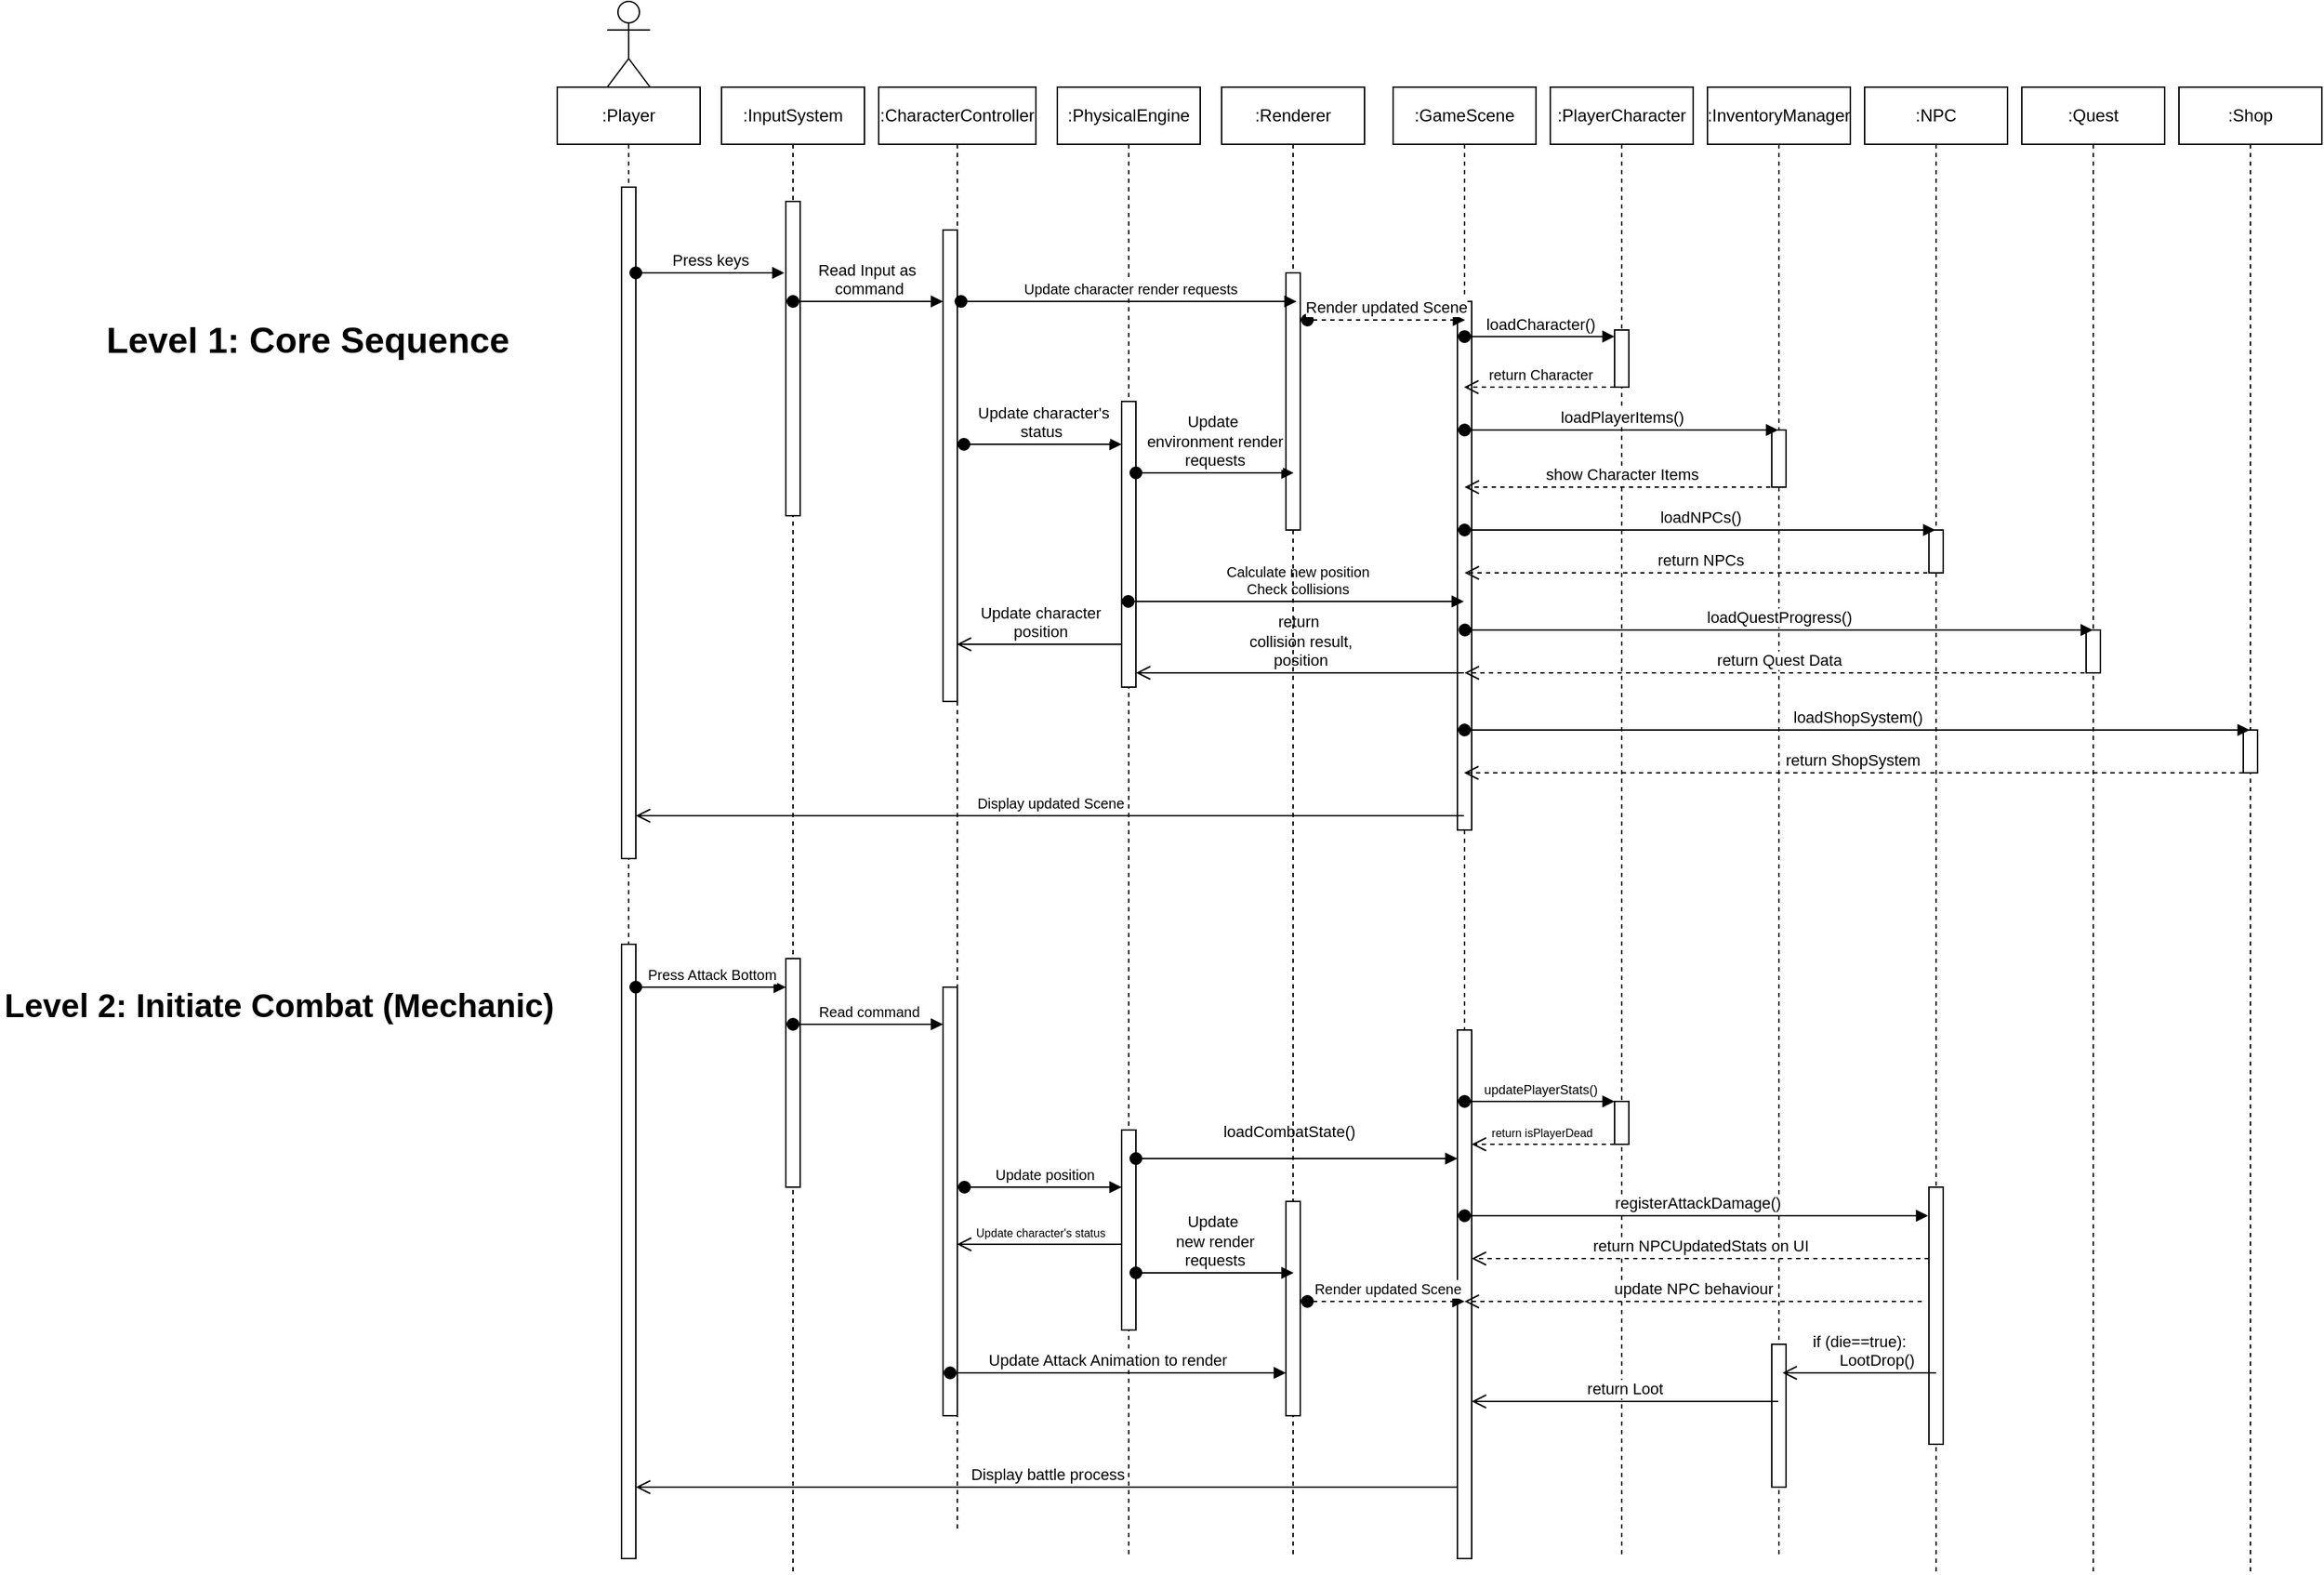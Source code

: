 <mxfile version="24.7.17">
  <diagram name="Page-1" id="2YBvvXClWsGukQMizWep">
    <mxGraphModel dx="2071" dy="1825" grid="1" gridSize="10" guides="1" tooltips="1" connect="1" arrows="1" fold="1" page="1" pageScale="1" pageWidth="850" pageHeight="1100" math="0" shadow="0">
      <root>
        <mxCell id="0" />
        <mxCell id="1" parent="0" />
        <mxCell id="aM9ryv3xv72pqoxQDRHE-1" value=":Player" style="shape=umlLifeline;perimeter=lifelinePerimeter;whiteSpace=wrap;html=1;container=0;dropTarget=0;collapsible=0;recursiveResize=0;outlineConnect=0;portConstraint=eastwest;newEdgeStyle={&quot;edgeStyle&quot;:&quot;elbowEdgeStyle&quot;,&quot;elbow&quot;:&quot;vertical&quot;,&quot;curved&quot;:0,&quot;rounded&quot;:0};" parent="1" vertex="1">
          <mxGeometry x="75" y="40" width="100" height="1030" as="geometry" />
        </mxCell>
        <mxCell id="aM9ryv3xv72pqoxQDRHE-2" value="" style="html=1;points=[];perimeter=orthogonalPerimeter;outlineConnect=0;targetShapes=umlLifeline;portConstraint=eastwest;newEdgeStyle={&quot;edgeStyle&quot;:&quot;elbowEdgeStyle&quot;,&quot;elbow&quot;:&quot;vertical&quot;,&quot;curved&quot;:0,&quot;rounded&quot;:0};" parent="aM9ryv3xv72pqoxQDRHE-1" vertex="1">
          <mxGeometry x="45" y="70" width="10" height="470" as="geometry" />
        </mxCell>
        <mxCell id="NbdB4iv307cXWrZ16x_9-138" value="" style="html=1;points=[];perimeter=orthogonalPerimeter;outlineConnect=0;targetShapes=umlLifeline;portConstraint=eastwest;newEdgeStyle={&quot;edgeStyle&quot;:&quot;elbowEdgeStyle&quot;,&quot;elbow&quot;:&quot;vertical&quot;,&quot;curved&quot;:0,&quot;rounded&quot;:0};" parent="aM9ryv3xv72pqoxQDRHE-1" vertex="1">
          <mxGeometry x="45" y="600" width="10" height="430" as="geometry" />
        </mxCell>
        <mxCell id="aM9ryv3xv72pqoxQDRHE-5" value=":InputSystem" style="shape=umlLifeline;perimeter=lifelinePerimeter;whiteSpace=wrap;html=1;container=0;dropTarget=0;collapsible=0;recursiveResize=0;outlineConnect=0;portConstraint=eastwest;newEdgeStyle={&quot;edgeStyle&quot;:&quot;elbowEdgeStyle&quot;,&quot;elbow&quot;:&quot;vertical&quot;,&quot;curved&quot;:0,&quot;rounded&quot;:0};" parent="1" vertex="1">
          <mxGeometry x="190" y="40" width="100" height="1040" as="geometry" />
        </mxCell>
        <mxCell id="aM9ryv3xv72pqoxQDRHE-6" value="" style="html=1;points=[];perimeter=orthogonalPerimeter;outlineConnect=0;targetShapes=umlLifeline;portConstraint=eastwest;newEdgeStyle={&quot;edgeStyle&quot;:&quot;elbowEdgeStyle&quot;,&quot;elbow&quot;:&quot;vertical&quot;,&quot;curved&quot;:0,&quot;rounded&quot;:0};" parent="aM9ryv3xv72pqoxQDRHE-5" vertex="1">
          <mxGeometry x="45" y="80" width="10" height="220" as="geometry" />
        </mxCell>
        <mxCell id="NbdB4iv307cXWrZ16x_9-139" value="" style="html=1;points=[];perimeter=orthogonalPerimeter;outlineConnect=0;targetShapes=umlLifeline;portConstraint=eastwest;newEdgeStyle={&quot;edgeStyle&quot;:&quot;elbowEdgeStyle&quot;,&quot;elbow&quot;:&quot;vertical&quot;,&quot;curved&quot;:0,&quot;rounded&quot;:0};" parent="aM9ryv3xv72pqoxQDRHE-5" vertex="1">
          <mxGeometry x="45" y="610" width="10" height="160" as="geometry" />
        </mxCell>
        <mxCell id="aM9ryv3xv72pqoxQDRHE-7" value="Press keys" style="html=1;verticalAlign=bottom;endArrow=block;edgeStyle=elbowEdgeStyle;elbow=vertical;curved=0;rounded=0;startArrow=oval;startFill=1;targetPerimeterSpacing=1;sourcePerimeterSpacing=0;endSize=6;startSize=8;" parent="1" edge="1">
          <mxGeometry relative="1" as="geometry">
            <mxPoint x="130" y="170.0" as="sourcePoint" />
            <Array as="points">
              <mxPoint x="180" y="170" />
            </Array>
            <mxPoint as="offset" />
            <mxPoint x="234" y="170.0" as="targetPoint" />
          </mxGeometry>
        </mxCell>
        <mxCell id="NbdB4iv307cXWrZ16x_9-8" value=":CharacterController" style="shape=umlLifeline;perimeter=lifelinePerimeter;whiteSpace=wrap;html=1;container=0;dropTarget=0;collapsible=0;recursiveResize=0;outlineConnect=0;portConstraint=eastwest;newEdgeStyle={&quot;edgeStyle&quot;:&quot;elbowEdgeStyle&quot;,&quot;elbow&quot;:&quot;vertical&quot;,&quot;curved&quot;:0,&quot;rounded&quot;:0};" parent="1" vertex="1">
          <mxGeometry x="300" y="40" width="110" height="1010" as="geometry" />
        </mxCell>
        <mxCell id="NbdB4iv307cXWrZ16x_9-9" value="" style="html=1;points=[];perimeter=orthogonalPerimeter;outlineConnect=0;targetShapes=umlLifeline;portConstraint=eastwest;newEdgeStyle={&quot;edgeStyle&quot;:&quot;elbowEdgeStyle&quot;,&quot;elbow&quot;:&quot;vertical&quot;,&quot;curved&quot;:0,&quot;rounded&quot;:0};" parent="NbdB4iv307cXWrZ16x_9-8" vertex="1">
          <mxGeometry x="45" y="100" width="10" height="330" as="geometry" />
        </mxCell>
        <mxCell id="NbdB4iv307cXWrZ16x_9-140" value="" style="html=1;points=[];perimeter=orthogonalPerimeter;outlineConnect=0;targetShapes=umlLifeline;portConstraint=eastwest;newEdgeStyle={&quot;edgeStyle&quot;:&quot;elbowEdgeStyle&quot;,&quot;elbow&quot;:&quot;vertical&quot;,&quot;curved&quot;:0,&quot;rounded&quot;:0};" parent="NbdB4iv307cXWrZ16x_9-8" vertex="1">
          <mxGeometry x="45" y="630" width="10" height="300" as="geometry" />
        </mxCell>
        <mxCell id="NbdB4iv307cXWrZ16x_9-11" value=":PhysicalEngine" style="shape=umlLifeline;perimeter=lifelinePerimeter;whiteSpace=wrap;html=1;container=0;dropTarget=0;collapsible=0;recursiveResize=0;outlineConnect=0;portConstraint=eastwest;newEdgeStyle={&quot;edgeStyle&quot;:&quot;elbowEdgeStyle&quot;,&quot;elbow&quot;:&quot;vertical&quot;,&quot;curved&quot;:0,&quot;rounded&quot;:0};" parent="1" vertex="1">
          <mxGeometry x="425" y="40" width="100" height="1030" as="geometry" />
        </mxCell>
        <mxCell id="NbdB4iv307cXWrZ16x_9-12" value="" style="html=1;points=[];perimeter=orthogonalPerimeter;outlineConnect=0;targetShapes=umlLifeline;portConstraint=eastwest;newEdgeStyle={&quot;edgeStyle&quot;:&quot;elbowEdgeStyle&quot;,&quot;elbow&quot;:&quot;vertical&quot;,&quot;curved&quot;:0,&quot;rounded&quot;:0};" parent="NbdB4iv307cXWrZ16x_9-11" vertex="1">
          <mxGeometry x="45" y="220" width="10" height="200" as="geometry" />
        </mxCell>
        <mxCell id="NbdB4iv307cXWrZ16x_9-141" value="" style="html=1;points=[];perimeter=orthogonalPerimeter;outlineConnect=0;targetShapes=umlLifeline;portConstraint=eastwest;newEdgeStyle={&quot;edgeStyle&quot;:&quot;elbowEdgeStyle&quot;,&quot;elbow&quot;:&quot;vertical&quot;,&quot;curved&quot;:0,&quot;rounded&quot;:0};" parent="NbdB4iv307cXWrZ16x_9-11" vertex="1">
          <mxGeometry x="45" y="730" width="10" height="140" as="geometry" />
        </mxCell>
        <mxCell id="NbdB4iv307cXWrZ16x_9-17" value=":GameScene" style="shape=umlLifeline;perimeter=lifelinePerimeter;whiteSpace=wrap;html=1;container=0;dropTarget=0;collapsible=0;recursiveResize=0;outlineConnect=0;portConstraint=eastwest;newEdgeStyle={&quot;edgeStyle&quot;:&quot;elbowEdgeStyle&quot;,&quot;elbow&quot;:&quot;vertical&quot;,&quot;curved&quot;:0,&quot;rounded&quot;:0};" parent="1" vertex="1">
          <mxGeometry x="660" y="40" width="100" height="1030" as="geometry" />
        </mxCell>
        <mxCell id="NbdB4iv307cXWrZ16x_9-18" value="" style="html=1;points=[];perimeter=orthogonalPerimeter;outlineConnect=0;targetShapes=umlLifeline;portConstraint=eastwest;newEdgeStyle={&quot;edgeStyle&quot;:&quot;elbowEdgeStyle&quot;,&quot;elbow&quot;:&quot;vertical&quot;,&quot;curved&quot;:0,&quot;rounded&quot;:0};" parent="NbdB4iv307cXWrZ16x_9-17" vertex="1">
          <mxGeometry x="45" y="150" width="10" height="370" as="geometry" />
        </mxCell>
        <mxCell id="NbdB4iv307cXWrZ16x_9-143" value="" style="html=1;points=[];perimeter=orthogonalPerimeter;outlineConnect=0;targetShapes=umlLifeline;portConstraint=eastwest;newEdgeStyle={&quot;edgeStyle&quot;:&quot;elbowEdgeStyle&quot;,&quot;elbow&quot;:&quot;vertical&quot;,&quot;curved&quot;:0,&quot;rounded&quot;:0};" parent="NbdB4iv307cXWrZ16x_9-17" vertex="1">
          <mxGeometry x="45" y="660" width="10" height="370" as="geometry" />
        </mxCell>
        <mxCell id="NbdB4iv307cXWrZ16x_9-20" value=":PlayerCharacter" style="shape=umlLifeline;perimeter=lifelinePerimeter;whiteSpace=wrap;html=1;container=0;dropTarget=0;collapsible=0;recursiveResize=0;outlineConnect=0;portConstraint=eastwest;newEdgeStyle={&quot;edgeStyle&quot;:&quot;elbowEdgeStyle&quot;,&quot;elbow&quot;:&quot;vertical&quot;,&quot;curved&quot;:0,&quot;rounded&quot;:0};" parent="1" vertex="1">
          <mxGeometry x="770" y="40" width="100" height="1030" as="geometry" />
        </mxCell>
        <mxCell id="NbdB4iv307cXWrZ16x_9-27" value="&lt;span style=&quot;color: rgba(0, 0, 0, 0); font-family: monospace; font-size: 0px; text-align: start;&quot;&gt;%3CmxGraphModel%3E%3Croot%3E%3CmxCell%20id%3D%220%22%2F%3E%3CmxCell%20id%3D%221%22%20parent%3D%220%22%2F%3E%3CmxCell%20id%3D%222%22%20value%3D%22return%20character%22%20style%3D%22html%3D1%3BverticalAlign%3Dbottom%3BendArrow%3Dopen%3Bdashed%3D1%3BendSize%3D8%3Bcurved%3D0%3Brounded%3D0%3BexitX%3D0.295%3BexitY%3D0.763%3BexitDx%3D0%3BexitDy%3D0%3BexitPerimeter%3D0%3B%22%20edge%3D%221%22%20parent%3D%221%22%3E%3CmxGeometry%20x%3D%220.003%22%20relative%3D%221%22%20as%3D%22geometry%22%3E%3CmxPoint%20x%3D%22818%22%20y%3D%22231%22%20as%3D%22sourcePoint%22%2F%3E%3CmxPoint%20x%3D%22679%22%20y%3D%22231%22%20as%3D%22targetPoint%22%2F%3E%3CmxPoint%20as%3D%22offset%22%2F%3E%3C%2FmxGeometry%3E%3C%2FmxCell%3E%3C%2Froot%3E%3C%2FmxGraphModel%3E&lt;/span&gt;" style="html=1;points=[];perimeter=orthogonalPerimeter;outlineConnect=0;targetShapes=umlLifeline;portConstraint=eastwest;newEdgeStyle={&quot;edgeStyle&quot;:&quot;elbowEdgeStyle&quot;,&quot;elbow&quot;:&quot;vertical&quot;,&quot;curved&quot;:0,&quot;rounded&quot;:0};" parent="NbdB4iv307cXWrZ16x_9-20" vertex="1">
          <mxGeometry x="45" y="170" width="10" height="40" as="geometry" />
        </mxCell>
        <mxCell id="NbdB4iv307cXWrZ16x_9-142" value="" style="html=1;points=[];perimeter=orthogonalPerimeter;outlineConnect=0;targetShapes=umlLifeline;portConstraint=eastwest;newEdgeStyle={&quot;edgeStyle&quot;:&quot;elbowEdgeStyle&quot;,&quot;elbow&quot;:&quot;vertical&quot;,&quot;curved&quot;:0,&quot;rounded&quot;:0};" parent="NbdB4iv307cXWrZ16x_9-20" vertex="1">
          <mxGeometry x="45" y="710" width="10" height="30" as="geometry" />
        </mxCell>
        <mxCell id="NbdB4iv307cXWrZ16x_9-26" value=":InventoryManager" style="shape=umlLifeline;perimeter=lifelinePerimeter;whiteSpace=wrap;html=1;container=0;dropTarget=0;collapsible=0;recursiveResize=0;outlineConnect=0;portConstraint=eastwest;newEdgeStyle={&quot;edgeStyle&quot;:&quot;elbowEdgeStyle&quot;,&quot;elbow&quot;:&quot;vertical&quot;,&quot;curved&quot;:0,&quot;rounded&quot;:0};" parent="1" vertex="1">
          <mxGeometry x="880" y="40" width="100" height="1030" as="geometry" />
        </mxCell>
        <mxCell id="NbdB4iv307cXWrZ16x_9-30" value="&lt;span style=&quot;color: rgba(0, 0, 0, 0); font-family: monospace; font-size: 0px; text-align: start;&quot;&gt;%3CmxGraphModel%3E%3Croot%3E%3CmxCell%20id%3D%220%22%2F%3E%3CmxCell%20id%3D%221%22%20parent%3D%220%22%2F%3E%3CmxCell%20id%3D%222%22%20value%3D%22return%20character%22%20style%3D%22html%3D1%3BverticalAlign%3Dbottom%3BendArrow%3Dopen%3Bdashed%3D1%3BendSize%3D8%3Bcurved%3D0%3Brounded%3D0%3BexitX%3D0.295%3BexitY%3D0.763%3BexitDx%3D0%3BexitDy%3D0%3BexitPerimeter%3D0%3B%22%20edge%3D%221%22%20parent%3D%221%22%3E%3CmxGeometry%20x%3D%220.003%22%20relative%3D%221%22%20as%3D%22geometry%22%3E%3CmxPoint%20x%3D%22818%22%20y%3D%22231%22%20as%3D%22sourcePoint%22%2F%3E%3CmxPoint%20x%3D%22679%22%20y%3D%22231%22%20as%3D%22targetPoint%22%2F%3E%3CmxPoint%20as%3D%22offset%22%2F%3E%3C%2FmxGeometry%3E%3C%2FmxCell%3E%3C%2Froot%3E%3C%2FmxGraphModel%3E&lt;/span&gt;" style="html=1;points=[];perimeter=orthogonalPerimeter;outlineConnect=0;targetShapes=umlLifeline;portConstraint=eastwest;newEdgeStyle={&quot;edgeStyle&quot;:&quot;elbowEdgeStyle&quot;,&quot;elbow&quot;:&quot;vertical&quot;,&quot;curved&quot;:0,&quot;rounded&quot;:0};" parent="NbdB4iv307cXWrZ16x_9-26" vertex="1">
          <mxGeometry x="45" y="240" width="10" height="40" as="geometry" />
        </mxCell>
        <mxCell id="NbdB4iv307cXWrZ16x_9-146" value="" style="html=1;points=[];perimeter=orthogonalPerimeter;outlineConnect=0;targetShapes=umlLifeline;portConstraint=eastwest;newEdgeStyle={&quot;edgeStyle&quot;:&quot;elbowEdgeStyle&quot;,&quot;elbow&quot;:&quot;vertical&quot;,&quot;curved&quot;:0,&quot;rounded&quot;:0};" parent="NbdB4iv307cXWrZ16x_9-26" vertex="1">
          <mxGeometry x="45" y="880" width="10" height="100" as="geometry" />
        </mxCell>
        <mxCell id="NbdB4iv307cXWrZ16x_9-29" value=":NPC" style="shape=umlLifeline;perimeter=lifelinePerimeter;whiteSpace=wrap;html=1;container=0;dropTarget=0;collapsible=0;recursiveResize=0;outlineConnect=0;portConstraint=eastwest;newEdgeStyle={&quot;edgeStyle&quot;:&quot;elbowEdgeStyle&quot;,&quot;elbow&quot;:&quot;vertical&quot;,&quot;curved&quot;:0,&quot;rounded&quot;:0};" parent="1" vertex="1">
          <mxGeometry x="990" y="40" width="100" height="1040" as="geometry" />
        </mxCell>
        <mxCell id="NbdB4iv307cXWrZ16x_9-131" value="&lt;span style=&quot;color: rgba(0, 0, 0, 0); font-family: monospace; font-size: 0px; text-align: start;&quot;&gt;%3CmxGraphModel%3E%3Croot%3E%3CmxCell%20id%3D%220%22%2F%3E%3CmxCell%20id%3D%221%22%20parent%3D%220%22%2F%3E%3CmxCell%20id%3D%222%22%20value%3D%22return%20character%22%20style%3D%22html%3D1%3BverticalAlign%3Dbottom%3BendArrow%3Dopen%3Bdashed%3D1%3BendSize%3D8%3Bcurved%3D0%3Brounded%3D0%3BexitX%3D0.295%3BexitY%3D0.763%3BexitDx%3D0%3BexitDy%3D0%3BexitPerimeter%3D0%3B%22%20edge%3D%221%22%20parent%3D%221%22%3E%3CmxGeometry%20x%3D%220.003%22%20relative%3D%221%22%20as%3D%22geometry%22%3E%3CmxPoint%20x%3D%22818%22%20y%3D%22231%22%20as%3D%22sourcePoint%22%2F%3E%3CmxPoint%20x%3D%22679%22%20y%3D%22231%22%20as%3D%22targetPoint%22%2F%3E%3CmxPoint%20as%3D%22offset%22%2F%3E%3C%2FmxGeometry%3E%3C%2FmxCell%3E%3C%2Froot%3E%3C%2FmxGraphModel%3E&lt;/span&gt;" style="html=1;points=[];perimeter=orthogonalPerimeter;outlineConnect=0;targetShapes=umlLifeline;portConstraint=eastwest;newEdgeStyle={&quot;edgeStyle&quot;:&quot;elbowEdgeStyle&quot;,&quot;elbow&quot;:&quot;vertical&quot;,&quot;curved&quot;:0,&quot;rounded&quot;:0};" parent="NbdB4iv307cXWrZ16x_9-29" vertex="1">
          <mxGeometry x="45" y="310" width="10" height="30" as="geometry" />
        </mxCell>
        <mxCell id="NbdB4iv307cXWrZ16x_9-145" value="" style="html=1;points=[];perimeter=orthogonalPerimeter;outlineConnect=0;targetShapes=umlLifeline;portConstraint=eastwest;newEdgeStyle={&quot;edgeStyle&quot;:&quot;elbowEdgeStyle&quot;,&quot;elbow&quot;:&quot;vertical&quot;,&quot;curved&quot;:0,&quot;rounded&quot;:0};" parent="NbdB4iv307cXWrZ16x_9-29" vertex="1">
          <mxGeometry x="45" y="770" width="10" height="180" as="geometry" />
        </mxCell>
        <mxCell id="NbdB4iv307cXWrZ16x_9-35" value="" style="shape=umlActor;verticalLabelPosition=bottom;verticalAlign=top;html=1;outlineConnect=0;" parent="1" vertex="1">
          <mxGeometry x="110" y="-20" width="30" height="60" as="geometry" />
        </mxCell>
        <mxCell id="NbdB4iv307cXWrZ16x_9-84" value=":Quest" style="shape=umlLifeline;perimeter=lifelinePerimeter;whiteSpace=wrap;html=1;container=0;dropTarget=0;collapsible=0;recursiveResize=0;outlineConnect=0;portConstraint=eastwest;newEdgeStyle={&quot;edgeStyle&quot;:&quot;elbowEdgeStyle&quot;,&quot;elbow&quot;:&quot;vertical&quot;,&quot;curved&quot;:0,&quot;rounded&quot;:0};" parent="1" vertex="1">
          <mxGeometry x="1100" y="40" width="100" height="1040" as="geometry" />
        </mxCell>
        <mxCell id="NbdB4iv307cXWrZ16x_9-85" value="&lt;span style=&quot;color: rgba(0, 0, 0, 0); font-family: monospace; font-size: 0px; text-align: start;&quot;&gt;%3CmxGraphModel%3E%3Croot%3E%3CmxCell%20id%3D%220%22%2F%3E%3CmxCell%20id%3D%221%22%20parent%3D%220%22%2F%3E%3CmxCell%20id%3D%222%22%20value%3D%22return%20character%22%20style%3D%22html%3D1%3BverticalAlign%3Dbottom%3BendArrow%3Dopen%3Bdashed%3D1%3BendSize%3D8%3Bcurved%3D0%3Brounded%3D0%3BexitX%3D0.295%3BexitY%3D0.763%3BexitDx%3D0%3BexitDy%3D0%3BexitPerimeter%3D0%3B%22%20edge%3D%221%22%20parent%3D%221%22%3E%3CmxGeometry%20x%3D%220.003%22%20relative%3D%221%22%20as%3D%22geometry%22%3E%3CmxPoint%20x%3D%22818%22%20y%3D%22231%22%20as%3D%22sourcePoint%22%2F%3E%3CmxPoint%20x%3D%22679%22%20y%3D%22231%22%20as%3D%22targetPoint%22%2F%3E%3CmxPoint%20as%3D%22offset%22%2F%3E%3C%2FmxGeometry%3E%3C%2FmxCell%3E%3C%2Froot%3E%3C%2FmxGraphModel%3E&lt;/span&gt;" style="html=1;points=[];perimeter=orthogonalPerimeter;outlineConnect=0;targetShapes=umlLifeline;portConstraint=eastwest;newEdgeStyle={&quot;edgeStyle&quot;:&quot;elbowEdgeStyle&quot;,&quot;elbow&quot;:&quot;vertical&quot;,&quot;curved&quot;:0,&quot;rounded&quot;:0};" parent="NbdB4iv307cXWrZ16x_9-84" vertex="1">
          <mxGeometry x="45" y="380" width="10" height="30" as="geometry" />
        </mxCell>
        <mxCell id="NbdB4iv307cXWrZ16x_9-87" value=":Shop" style="shape=umlLifeline;perimeter=lifelinePerimeter;whiteSpace=wrap;html=1;container=0;dropTarget=0;collapsible=0;recursiveResize=0;outlineConnect=0;portConstraint=eastwest;newEdgeStyle={&quot;edgeStyle&quot;:&quot;elbowEdgeStyle&quot;,&quot;elbow&quot;:&quot;vertical&quot;,&quot;curved&quot;:0,&quot;rounded&quot;:0};" parent="1" vertex="1">
          <mxGeometry x="1210" y="40" width="100" height="1040" as="geometry" />
        </mxCell>
        <mxCell id="NbdB4iv307cXWrZ16x_9-88" value="" style="html=1;points=[];perimeter=orthogonalPerimeter;outlineConnect=0;targetShapes=umlLifeline;portConstraint=eastwest;newEdgeStyle={&quot;edgeStyle&quot;:&quot;elbowEdgeStyle&quot;,&quot;elbow&quot;:&quot;vertical&quot;,&quot;curved&quot;:0,&quot;rounded&quot;:0};" parent="NbdB4iv307cXWrZ16x_9-87" vertex="1">
          <mxGeometry x="45" y="450" width="10" height="30" as="geometry" />
        </mxCell>
        <mxCell id="NbdB4iv307cXWrZ16x_9-105" value="Read Input as&amp;nbsp;&lt;div&gt;command&lt;/div&gt;" style="html=1;verticalAlign=bottom;startArrow=oval;startFill=1;endArrow=block;startSize=8;curved=0;rounded=0;" parent="1" edge="1">
          <mxGeometry width="60" relative="1" as="geometry">
            <mxPoint x="240" y="190" as="sourcePoint" />
            <mxPoint x="345" y="190.0" as="targetPoint" />
            <mxPoint as="offset" />
          </mxGeometry>
        </mxCell>
        <mxCell id="NbdB4iv307cXWrZ16x_9-106" value="Update character&#39;s&lt;div&gt;status&amp;nbsp;&lt;/div&gt;" style="html=1;verticalAlign=bottom;startArrow=oval;startFill=1;endArrow=block;startSize=8;curved=0;rounded=0;" parent="1" edge="1">
          <mxGeometry width="60" relative="1" as="geometry">
            <mxPoint x="359.63" y="290" as="sourcePoint" />
            <mxPoint x="470" y="290" as="targetPoint" />
          </mxGeometry>
        </mxCell>
        <mxCell id="NbdB4iv307cXWrZ16x_9-110" value="&lt;font style=&quot;font-size: 10px;&quot;&gt;Calculate new position&lt;/font&gt;&lt;div style=&quot;font-size: 10px;&quot;&gt;&lt;font style=&quot;font-size: 10px;&quot;&gt;Check collisions&lt;/font&gt;&lt;/div&gt;" style="html=1;verticalAlign=bottom;startArrow=oval;startFill=1;endArrow=block;startSize=8;curved=0;rounded=0;exitX=0.465;exitY=0.248;exitDx=0;exitDy=0;exitPerimeter=0;" parent="1" edge="1">
          <mxGeometry x="0.005" width="60" relative="1" as="geometry">
            <mxPoint x="474.65" y="400.0" as="sourcePoint" />
            <mxPoint x="709.5" y="400.0" as="targetPoint" />
            <mxPoint as="offset" />
          </mxGeometry>
        </mxCell>
        <mxCell id="NbdB4iv307cXWrZ16x_9-117" value="loadCharacter()" style="html=1;verticalAlign=bottom;startArrow=oval;startFill=1;endArrow=block;startSize=8;curved=0;rounded=0;" parent="1" target="NbdB4iv307cXWrZ16x_9-27" edge="1">
          <mxGeometry width="60" relative="1" as="geometry">
            <mxPoint x="710" y="214.57" as="sourcePoint" />
            <mxPoint x="810" y="214.57" as="targetPoint" />
          </mxGeometry>
        </mxCell>
        <mxCell id="NbdB4iv307cXWrZ16x_9-119" value="&lt;font style=&quot;font-size: 10px;&quot;&gt;return Character&lt;/font&gt;" style="html=1;verticalAlign=bottom;endArrow=open;dashed=1;endSize=8;curved=0;rounded=0;" parent="1" edge="1">
          <mxGeometry relative="1" as="geometry">
            <mxPoint x="815" y="250" as="sourcePoint" />
            <mxPoint x="709.63" y="250" as="targetPoint" />
          </mxGeometry>
        </mxCell>
        <mxCell id="NbdB4iv307cXWrZ16x_9-120" value="loadPlayerItems()" style="html=1;verticalAlign=bottom;startArrow=oval;startFill=1;endArrow=block;startSize=8;curved=0;rounded=0;" parent="1" target="NbdB4iv307cXWrZ16x_9-26" edge="1">
          <mxGeometry width="60" relative="1" as="geometry">
            <mxPoint x="710" y="280" as="sourcePoint" />
            <mxPoint x="770" y="280" as="targetPoint" />
          </mxGeometry>
        </mxCell>
        <mxCell id="NbdB4iv307cXWrZ16x_9-121" value="show Character Items" style="html=1;verticalAlign=bottom;endArrow=open;dashed=1;endSize=8;curved=0;rounded=0;" parent="1" target="NbdB4iv307cXWrZ16x_9-17" edge="1">
          <mxGeometry relative="1" as="geometry">
            <mxPoint x="930" y="320" as="sourcePoint" />
            <mxPoint x="850" y="320" as="targetPoint" />
          </mxGeometry>
        </mxCell>
        <mxCell id="NbdB4iv307cXWrZ16x_9-122" value="loadNPCs()" style="html=1;verticalAlign=bottom;startArrow=oval;startFill=1;endArrow=block;startSize=8;curved=0;rounded=0;" parent="1" target="NbdB4iv307cXWrZ16x_9-29" edge="1">
          <mxGeometry width="60" relative="1" as="geometry">
            <mxPoint x="710" y="350" as="sourcePoint" />
            <mxPoint x="770" y="350" as="targetPoint" />
          </mxGeometry>
        </mxCell>
        <mxCell id="NbdB4iv307cXWrZ16x_9-123" value="return NPCs" style="html=1;verticalAlign=bottom;endArrow=open;dashed=1;endSize=8;curved=0;rounded=0;" parent="1" target="NbdB4iv307cXWrZ16x_9-17" edge="1">
          <mxGeometry relative="1" as="geometry">
            <mxPoint x="1040" y="380" as="sourcePoint" />
            <mxPoint x="960" y="380" as="targetPoint" />
          </mxGeometry>
        </mxCell>
        <mxCell id="NbdB4iv307cXWrZ16x_9-125" value="loadQuestProgress()" style="html=1;verticalAlign=bottom;startArrow=oval;startFill=1;endArrow=block;startSize=8;curved=0;rounded=0;" parent="1" edge="1">
          <mxGeometry width="60" relative="1" as="geometry">
            <mxPoint x="710.25" y="420" as="sourcePoint" />
            <mxPoint x="1149.75" y="420" as="targetPoint" />
          </mxGeometry>
        </mxCell>
        <mxCell id="NbdB4iv307cXWrZ16x_9-126" value="return Quest Data" style="html=1;verticalAlign=bottom;endArrow=open;dashed=1;endSize=8;curved=0;rounded=0;" parent="1" edge="1">
          <mxGeometry relative="1" as="geometry">
            <mxPoint x="1150" y="450" as="sourcePoint" />
            <mxPoint x="710" y="450" as="targetPoint" />
          </mxGeometry>
        </mxCell>
        <mxCell id="NbdB4iv307cXWrZ16x_9-127" value="&lt;font style=&quot;font-size: 25px;&quot;&gt;Level 1: Core Sequence&lt;/font&gt;" style="text;align=center;fontStyle=1;verticalAlign=middle;spacingLeft=3;spacingRight=3;strokeColor=none;rotatable=0;points=[[0,0.5],[1,0.5]];portConstraint=eastwest;html=1;" parent="1" vertex="1">
          <mxGeometry x="-260" y="203" width="320" height="26" as="geometry" />
        </mxCell>
        <mxCell id="NbdB4iv307cXWrZ16x_9-129" value="loadShopSystem()" style="html=1;verticalAlign=bottom;startArrow=oval;startFill=1;endArrow=block;startSize=8;curved=0;rounded=0;" parent="1" target="NbdB4iv307cXWrZ16x_9-87" edge="1">
          <mxGeometry width="60" relative="1" as="geometry">
            <mxPoint x="710" y="490" as="sourcePoint" />
            <mxPoint x="770" y="490" as="targetPoint" />
          </mxGeometry>
        </mxCell>
        <mxCell id="NbdB4iv307cXWrZ16x_9-130" value="return ShopSystem&amp;nbsp;" style="html=1;verticalAlign=bottom;endArrow=open;dashed=1;endSize=8;curved=0;rounded=0;" parent="1" edge="1">
          <mxGeometry relative="1" as="geometry">
            <mxPoint x="1255" y="520" as="sourcePoint" />
            <mxPoint x="709.63" y="520" as="targetPoint" />
          </mxGeometry>
        </mxCell>
        <mxCell id="NbdB4iv307cXWrZ16x_9-133" value="&lt;font size=&quot;1&quot;&gt;Display updated Scene&lt;/font&gt;" style="html=1;verticalAlign=bottom;endArrow=open;endSize=8;curved=0;rounded=0;" parent="1" source="NbdB4iv307cXWrZ16x_9-17" edge="1">
          <mxGeometry relative="1" as="geometry">
            <mxPoint x="560" y="550" as="sourcePoint" />
            <mxPoint x="130" y="550" as="targetPoint" />
          </mxGeometry>
        </mxCell>
        <mxCell id="NbdB4iv307cXWrZ16x_9-134" value="&lt;font style=&quot;font-size: 11px;&quot;&gt;Update character&lt;/font&gt;&lt;div&gt;&lt;font style=&quot;font-size: 11px;&quot;&gt;position&lt;/font&gt;&lt;/div&gt;" style="html=1;verticalAlign=bottom;endArrow=open;endSize=8;curved=0;rounded=0;" parent="1" edge="1">
          <mxGeometry relative="1" as="geometry">
            <mxPoint x="470" y="430" as="sourcePoint" />
            <mxPoint x="354.63" y="430" as="targetPoint" />
          </mxGeometry>
        </mxCell>
        <mxCell id="NbdB4iv307cXWrZ16x_9-137" value="&lt;font style=&quot;font-size: 23px;&quot;&gt;Level 2: Initiate Combat (Mechanic)&lt;/font&gt;" style="text;align=center;fontStyle=1;verticalAlign=middle;spacingLeft=3;spacingRight=3;strokeColor=none;rotatable=0;points=[[0,0.5],[1,0.5]];portConstraint=eastwest;html=1;" parent="1" vertex="1">
          <mxGeometry x="-315" y="670" width="390" height="26" as="geometry" />
        </mxCell>
        <mxCell id="NbdB4iv307cXWrZ16x_9-149" value="&lt;span style=&quot;font-size: 10px;&quot;&gt;Press Attack Bottom&lt;/span&gt;" style="html=1;verticalAlign=bottom;startArrow=oval;startFill=1;endArrow=block;startSize=8;curved=0;rounded=0;" parent="1" edge="1">
          <mxGeometry width="60" relative="1" as="geometry">
            <mxPoint x="130" y="670" as="sourcePoint" />
            <mxPoint x="235" y="670" as="targetPoint" />
          </mxGeometry>
        </mxCell>
        <mxCell id="NbdB4iv307cXWrZ16x_9-150" value="&lt;font style=&quot;font-size: 10px;&quot;&gt;Read command&lt;/font&gt;" style="html=1;verticalAlign=bottom;startArrow=oval;startFill=1;endArrow=block;startSize=8;curved=0;rounded=0;" parent="1" edge="1">
          <mxGeometry x="0.004" width="60" relative="1" as="geometry">
            <mxPoint x="240" y="696" as="sourcePoint" />
            <mxPoint x="345" y="696.0" as="targetPoint" />
            <mxPoint as="offset" />
          </mxGeometry>
        </mxCell>
        <mxCell id="NbdB4iv307cXWrZ16x_9-151" value="&lt;font style=&quot;font-size: 10px;&quot;&gt;Update position&lt;/font&gt;" style="html=1;verticalAlign=bottom;startArrow=oval;startFill=1;endArrow=block;startSize=8;curved=0;rounded=0;" parent="1" edge="1">
          <mxGeometry x="0.006" width="60" relative="1" as="geometry">
            <mxPoint x="360" y="810" as="sourcePoint" />
            <mxPoint x="470" y="810" as="targetPoint" />
            <mxPoint as="offset" />
          </mxGeometry>
        </mxCell>
        <mxCell id="NbdB4iv307cXWrZ16x_9-152" value="loadCombatState()" style="html=1;verticalAlign=bottom;startArrow=oval;startFill=1;endArrow=block;startSize=8;curved=0;rounded=0;" parent="1" edge="1">
          <mxGeometry x="-0.048" y="10" width="60" relative="1" as="geometry">
            <mxPoint x="480" y="790" as="sourcePoint" />
            <mxPoint x="705" y="790" as="targetPoint" />
            <mxPoint as="offset" />
          </mxGeometry>
        </mxCell>
        <mxCell id="NbdB4iv307cXWrZ16x_9-153" value="&lt;font style=&quot;font-size: 9px;&quot;&gt;updatePlayerStats()&lt;/font&gt;" style="html=1;verticalAlign=bottom;startArrow=oval;startFill=1;endArrow=block;startSize=8;curved=0;rounded=0;" parent="1" source="NbdB4iv307cXWrZ16x_9-17" target="NbdB4iv307cXWrZ16x_9-142" edge="1">
          <mxGeometry width="60" relative="1" as="geometry">
            <mxPoint x="720" y="750" as="sourcePoint" />
            <mxPoint x="780" y="750" as="targetPoint" />
          </mxGeometry>
        </mxCell>
        <mxCell id="NbdB4iv307cXWrZ16x_9-155" value="registerAttackDamage()" style="html=1;verticalAlign=bottom;startArrow=oval;startFill=1;endArrow=block;startSize=8;curved=0;rounded=0;" parent="1" edge="1">
          <mxGeometry width="60" relative="1" as="geometry">
            <mxPoint x="710" y="830" as="sourcePoint" />
            <mxPoint x="1034.5" y="830" as="targetPoint" />
          </mxGeometry>
        </mxCell>
        <mxCell id="NbdB4iv307cXWrZ16x_9-157" value="&lt;font style=&quot;font-size: 8px;&quot;&gt;return isPlayerDead&amp;nbsp;&lt;/font&gt;" style="html=1;verticalAlign=bottom;endArrow=open;dashed=1;endSize=8;curved=0;rounded=0;" parent="1" target="NbdB4iv307cXWrZ16x_9-143" edge="1">
          <mxGeometry relative="1" as="geometry">
            <mxPoint x="815" y="780" as="sourcePoint" />
            <mxPoint x="725" y="780" as="targetPoint" />
          </mxGeometry>
        </mxCell>
        <mxCell id="Y_mhGDzTvH_pU66b-tNC-1" value="return NPCUpdatedStats on UI" style="html=1;verticalAlign=bottom;endArrow=open;dashed=1;endSize=8;curved=0;rounded=0;" parent="1" edge="1">
          <mxGeometry relative="1" as="geometry">
            <mxPoint x="1035" y="860" as="sourcePoint" />
            <mxPoint x="715" y="860" as="targetPoint" />
          </mxGeometry>
        </mxCell>
        <mxCell id="Y_mhGDzTvH_pU66b-tNC-3" value="return Loot" style="html=1;verticalAlign=bottom;endArrow=open;endSize=8;curved=0;rounded=0;" parent="1" source="NbdB4iv307cXWrZ16x_9-26" edge="1">
          <mxGeometry relative="1" as="geometry">
            <mxPoint x="1145" y="960" as="sourcePoint" />
            <mxPoint x="715" y="960" as="targetPoint" />
          </mxGeometry>
        </mxCell>
        <mxCell id="Y_mhGDzTvH_pU66b-tNC-5" value="&lt;font style=&quot;font-size: 8px;&quot;&gt;Update character&#39;s status&lt;/font&gt;" style="html=1;verticalAlign=bottom;endArrow=open;endSize=8;curved=0;rounded=0;" parent="1" edge="1">
          <mxGeometry relative="1" as="geometry">
            <mxPoint x="470" y="850" as="sourcePoint" />
            <mxPoint x="354.731" y="850" as="targetPoint" />
          </mxGeometry>
        </mxCell>
        <mxCell id="dv25mhNA7Hv7UcZlNje2-2" value="return&amp;nbsp;&lt;div&gt;collision result,&lt;div&gt;position&lt;/div&gt;&lt;/div&gt;" style="html=1;verticalAlign=bottom;endArrow=open;endSize=8;curved=0;rounded=0;" parent="1" source="NbdB4iv307cXWrZ16x_9-17" edge="1">
          <mxGeometry relative="1" as="geometry">
            <mxPoint x="595" y="450" as="sourcePoint" />
            <mxPoint x="480" y="450.0" as="targetPoint" />
          </mxGeometry>
        </mxCell>
        <mxCell id="dv25mhNA7Hv7UcZlNje2-6" value=":Renderer" style="shape=umlLifeline;perimeter=lifelinePerimeter;whiteSpace=wrap;html=1;container=0;dropTarget=0;collapsible=0;recursiveResize=0;outlineConnect=0;portConstraint=eastwest;newEdgeStyle={&quot;edgeStyle&quot;:&quot;elbowEdgeStyle&quot;,&quot;elbow&quot;:&quot;vertical&quot;,&quot;curved&quot;:0,&quot;rounded&quot;:0};" parent="1" vertex="1">
          <mxGeometry x="540" y="40" width="100" height="1030" as="geometry" />
        </mxCell>
        <mxCell id="dv25mhNA7Hv7UcZlNje2-7" value="" style="html=1;points=[];perimeter=orthogonalPerimeter;outlineConnect=0;targetShapes=umlLifeline;portConstraint=eastwest;newEdgeStyle={&quot;edgeStyle&quot;:&quot;elbowEdgeStyle&quot;,&quot;elbow&quot;:&quot;vertical&quot;,&quot;curved&quot;:0,&quot;rounded&quot;:0};" parent="dv25mhNA7Hv7UcZlNje2-6" vertex="1">
          <mxGeometry x="45" y="130" width="10" height="180" as="geometry" />
        </mxCell>
        <mxCell id="dv25mhNA7Hv7UcZlNje2-8" value="" style="html=1;points=[];perimeter=orthogonalPerimeter;outlineConnect=0;targetShapes=umlLifeline;portConstraint=eastwest;newEdgeStyle={&quot;edgeStyle&quot;:&quot;elbowEdgeStyle&quot;,&quot;elbow&quot;:&quot;vertical&quot;,&quot;curved&quot;:0,&quot;rounded&quot;:0};" parent="dv25mhNA7Hv7UcZlNje2-6" vertex="1">
          <mxGeometry x="45" y="780" width="10" height="150" as="geometry" />
        </mxCell>
        <mxCell id="dv25mhNA7Hv7UcZlNje2-9" value="&lt;span style=&quot;font-size: 10px;&quot;&gt;Update character render requests&lt;/span&gt;" style="html=1;verticalAlign=bottom;startArrow=oval;startFill=1;endArrow=block;startSize=8;curved=0;rounded=0;exitX=0.465;exitY=0.248;exitDx=0;exitDy=0;exitPerimeter=0;" parent="1" edge="1">
          <mxGeometry x="0.005" width="60" relative="1" as="geometry">
            <mxPoint x="357.58" y="190.0" as="sourcePoint" />
            <mxPoint x="592.43" y="190.0" as="targetPoint" />
            <mxPoint as="offset" />
          </mxGeometry>
        </mxCell>
        <mxCell id="dv25mhNA7Hv7UcZlNje2-11" value="Render updated Scene" style="html=1;verticalAlign=bottom;startArrow=oval;startFill=1;endArrow=block;startSize=8;curved=0;rounded=0;dashed=1;" parent="1" edge="1">
          <mxGeometry x="0.0" width="60" relative="1" as="geometry">
            <mxPoint x="600.0" y="203" as="sourcePoint" />
            <mxPoint x="710.37" y="203" as="targetPoint" />
            <mxPoint as="offset" />
          </mxGeometry>
        </mxCell>
        <mxCell id="dv25mhNA7Hv7UcZlNje2-12" value="Update&amp;nbsp;&lt;div&gt;environment render&lt;div&gt;requests&lt;/div&gt;&lt;/div&gt;" style="html=1;verticalAlign=bottom;startArrow=oval;startFill=1;endArrow=block;startSize=8;curved=0;rounded=0;" parent="1" edge="1">
          <mxGeometry width="60" relative="1" as="geometry">
            <mxPoint x="480.0" y="310" as="sourcePoint" />
            <mxPoint x="590.37" y="310" as="targetPoint" />
          </mxGeometry>
        </mxCell>
        <mxCell id="dv25mhNA7Hv7UcZlNje2-13" value="&lt;font style=&quot;font-size: 10px;&quot;&gt;Render updated Scene&lt;/font&gt;" style="html=1;verticalAlign=bottom;startArrow=oval;startFill=1;endArrow=block;startSize=8;curved=0;rounded=0;dashed=1;" parent="1" edge="1">
          <mxGeometry x="0.006" width="60" relative="1" as="geometry">
            <mxPoint x="600" y="890" as="sourcePoint" />
            <mxPoint x="710" y="890" as="targetPoint" />
            <mxPoint as="offset" />
          </mxGeometry>
        </mxCell>
        <mxCell id="dv25mhNA7Hv7UcZlNje2-14" value="Update Attack Animation to render" style="html=1;verticalAlign=bottom;startArrow=oval;startFill=1;endArrow=block;startSize=8;curved=0;rounded=0;" parent="1" target="dv25mhNA7Hv7UcZlNje2-8" edge="1">
          <mxGeometry x="-0.064" width="60" relative="1" as="geometry">
            <mxPoint x="350" y="940" as="sourcePoint" />
            <mxPoint x="699.5" y="940" as="targetPoint" />
            <mxPoint as="offset" />
          </mxGeometry>
        </mxCell>
        <mxCell id="dv25mhNA7Hv7UcZlNje2-15" value="Update&amp;nbsp;&lt;div&gt;new render&lt;div&gt;requests&lt;/div&gt;&lt;/div&gt;" style="html=1;verticalAlign=bottom;startArrow=oval;startFill=1;endArrow=block;startSize=8;curved=0;rounded=0;" parent="1" edge="1">
          <mxGeometry width="60" relative="1" as="geometry">
            <mxPoint x="480.0" y="870" as="sourcePoint" />
            <mxPoint x="590.37" y="870" as="targetPoint" />
          </mxGeometry>
        </mxCell>
        <mxCell id="dv25mhNA7Hv7UcZlNje2-19" value="Display battle process" style="html=1;verticalAlign=bottom;endArrow=open;endSize=8;curved=0;rounded=0;" parent="1" source="NbdB4iv307cXWrZ16x_9-143" edge="1">
          <mxGeometry relative="1" as="geometry">
            <mxPoint x="700" y="1020" as="sourcePoint" />
            <mxPoint x="130" y="1020" as="targetPoint" />
          </mxGeometry>
        </mxCell>
        <mxCell id="dv25mhNA7Hv7UcZlNje2-21" value="if (die==true):&lt;div&gt;&lt;span style=&quot;white-space-collapse: preserve;&quot;&gt;&#x9;&lt;/span&gt;LootDrop()&lt;/div&gt;" style="html=1;verticalAlign=bottom;endArrow=open;endSize=8;curved=0;rounded=0;" parent="1" edge="1">
          <mxGeometry relative="1" as="geometry">
            <mxPoint x="1040" y="940" as="sourcePoint" />
            <mxPoint x="932.5" y="940" as="targetPoint" />
          </mxGeometry>
        </mxCell>
        <mxCell id="dv25mhNA7Hv7UcZlNje2-22" value="update NPC behaviour" style="html=1;verticalAlign=bottom;endArrow=open;dashed=1;endSize=8;curved=0;rounded=0;" parent="1" edge="1">
          <mxGeometry relative="1" as="geometry">
            <mxPoint x="1030" y="890" as="sourcePoint" />
            <mxPoint x="710" y="890" as="targetPoint" />
          </mxGeometry>
        </mxCell>
      </root>
    </mxGraphModel>
  </diagram>
</mxfile>

